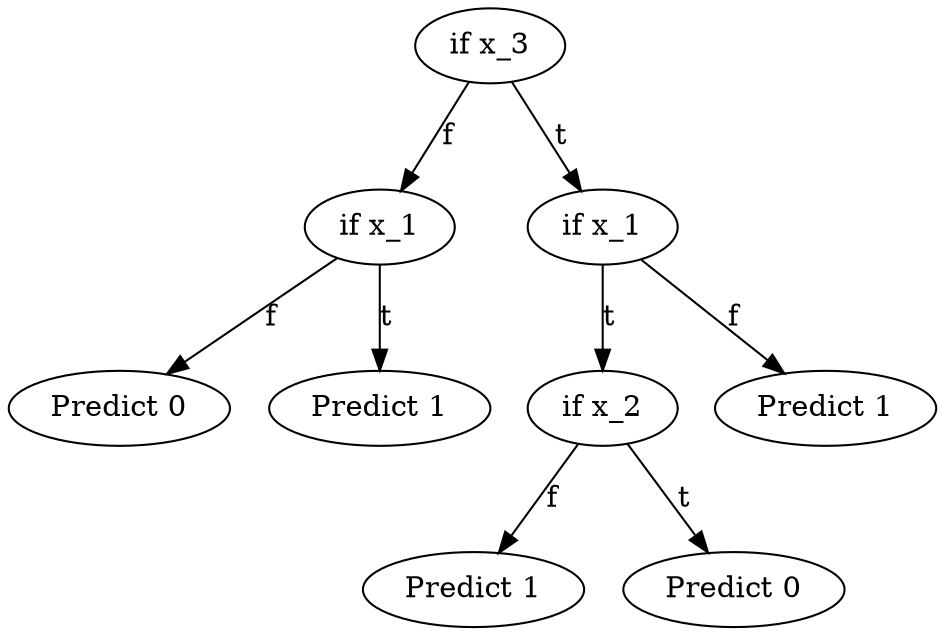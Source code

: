 digraph G {
root [label="if x_3"];
l1 [label="if x_1"];
l2 [label="if x_1"];
l3 [label="if x_2"];
root -> l1 [label="f"];
root -> l2 [label="t"];
o1 [label="Predict 0"];
o2 [label="Predict 1"];
o3 [label="Predict 1"];
o4 [label="Predict 1"];
o5 [label="Predict 0"];
l1 -> o1 [label="f"];
l1 -> o2 [label="t"];
l2 -> o3 [label="f"];
l2 -> l3 [label="t"];
l3 -> o4 [label="f"];
l3 -> o5 [label="t"];
}
